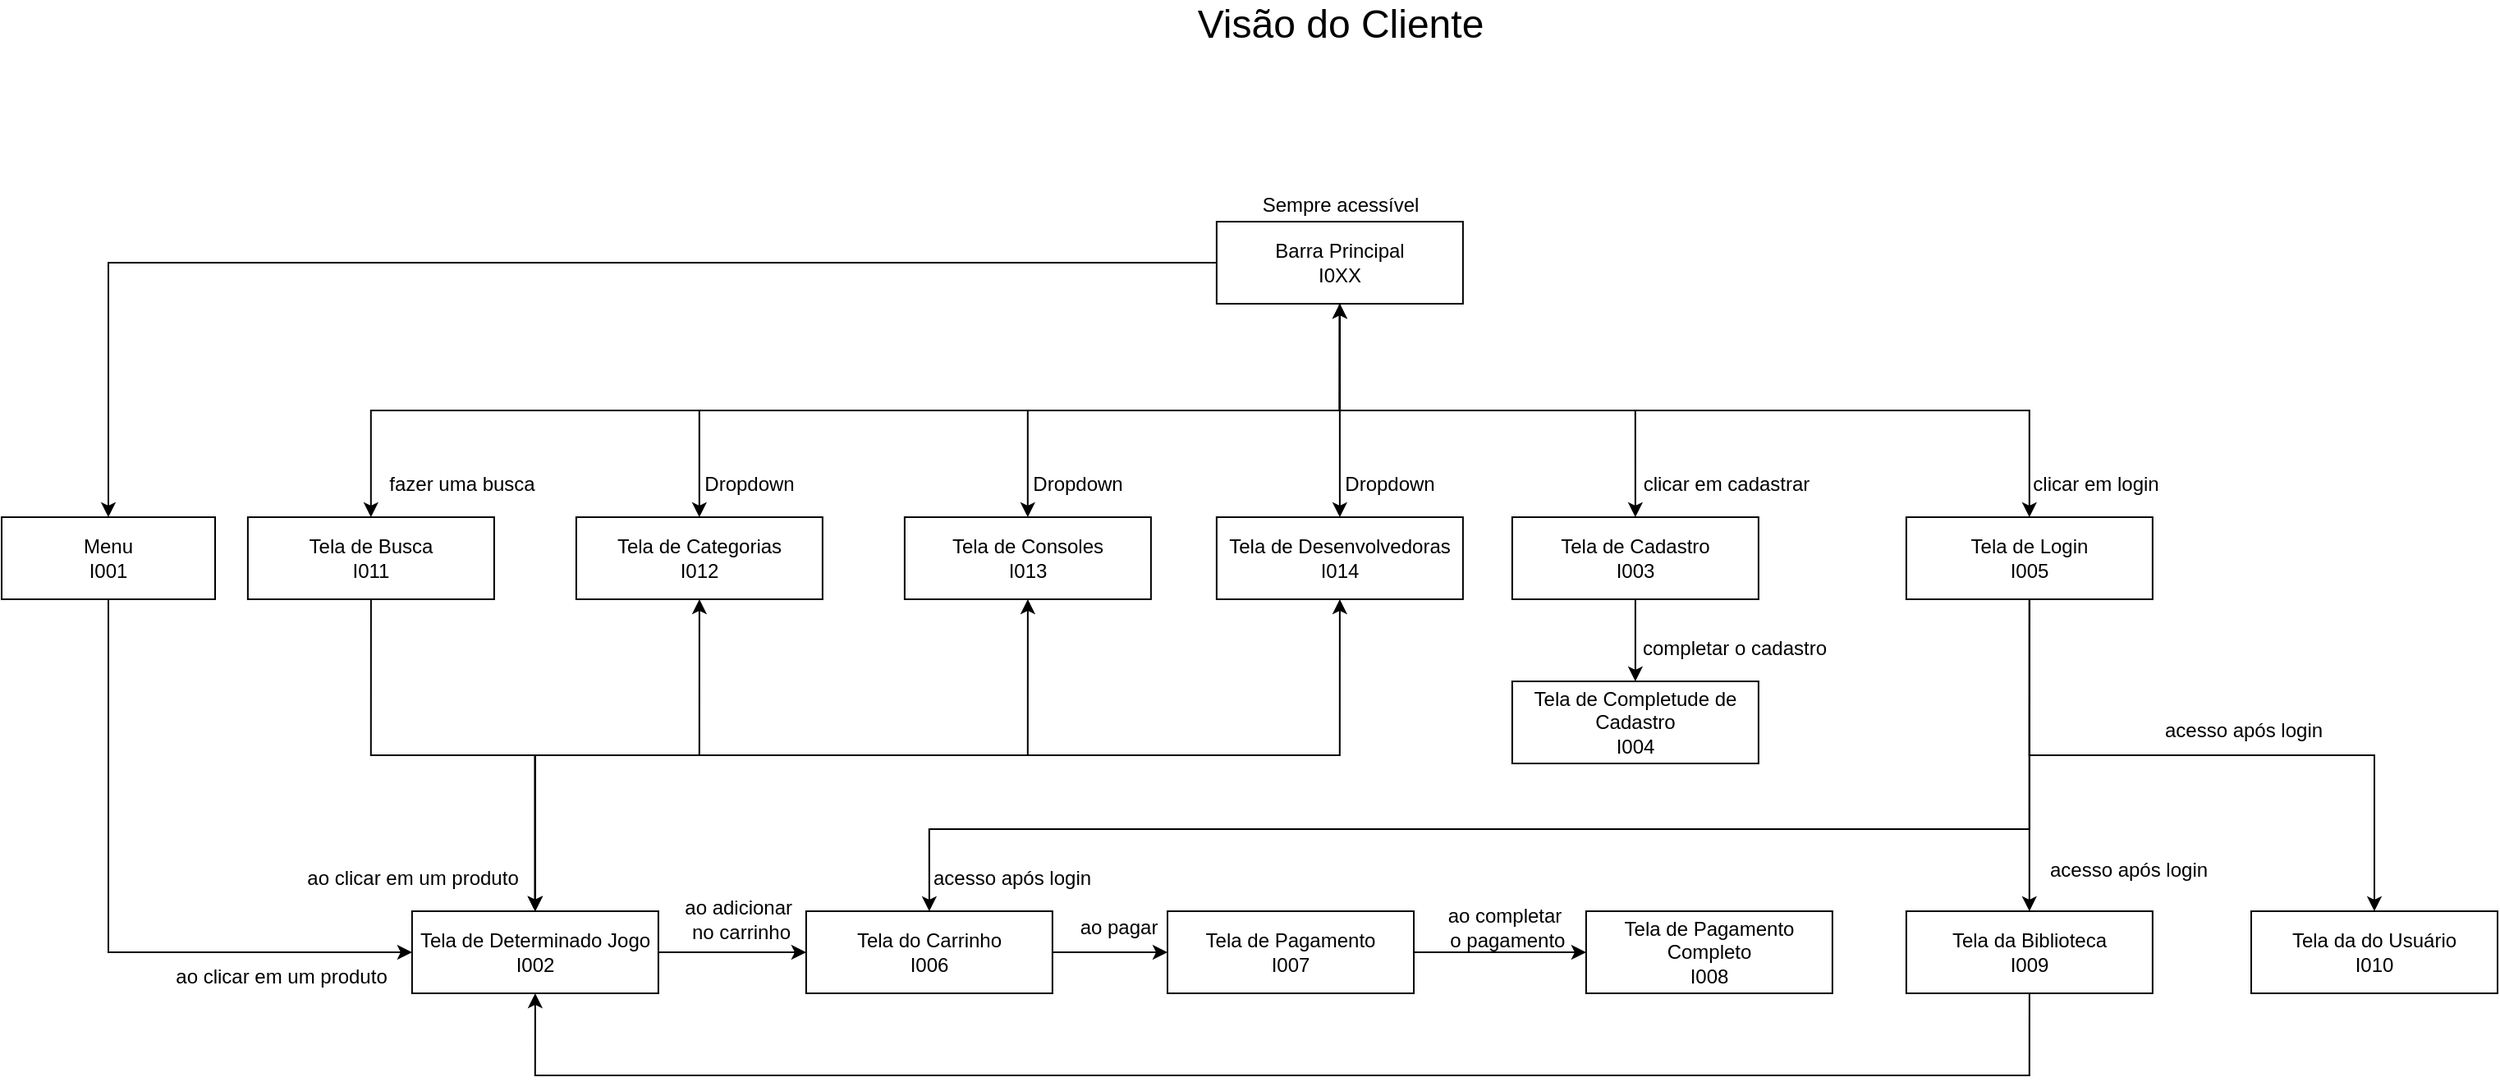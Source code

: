 <mxfile version="15.7.3" type="device" pages="2"><diagram id="BTmnzsj3pXAh0NLV_soh" name="Visão-Usuário"><mxGraphModel dx="2297" dy="943" grid="1" gridSize="10" guides="1" tooltips="1" connect="1" arrows="1" fold="1" page="1" pageScale="1" pageWidth="850" pageHeight="1100" math="0" shadow="0"><root><mxCell id="0"/><mxCell id="1" parent="0"/><mxCell id="N48hIM8T3-PlH-BEzDRL-7" style="edgeStyle=orthogonalEdgeStyle;rounded=0;orthogonalLoop=1;jettySize=auto;html=1;exitX=0.5;exitY=1;exitDx=0;exitDy=0;startArrow=classic;startFill=1;" parent="1" source="N48hIM8T3-PlH-BEzDRL-1" target="N48hIM8T3-PlH-BEzDRL-2" edge="1"><mxGeometry relative="1" as="geometry"/></mxCell><mxCell id="N48hIM8T3-PlH-BEzDRL-8" style="edgeStyle=orthogonalEdgeStyle;rounded=0;orthogonalLoop=1;jettySize=auto;html=1;exitX=0.5;exitY=1;exitDx=0;exitDy=0;" parent="1" source="N48hIM8T3-PlH-BEzDRL-1" target="N48hIM8T3-PlH-BEzDRL-3" edge="1"><mxGeometry relative="1" as="geometry"/></mxCell><mxCell id="N48hIM8T3-PlH-BEzDRL-9" style="edgeStyle=orthogonalEdgeStyle;rounded=0;orthogonalLoop=1;jettySize=auto;html=1;exitX=0.5;exitY=1;exitDx=0;exitDy=0;" parent="1" source="N48hIM8T3-PlH-BEzDRL-1" target="N48hIM8T3-PlH-BEzDRL-4" edge="1"><mxGeometry relative="1" as="geometry"/></mxCell><mxCell id="N48hIM8T3-PlH-BEzDRL-10" style="edgeStyle=orthogonalEdgeStyle;rounded=0;orthogonalLoop=1;jettySize=auto;html=1;exitX=0.5;exitY=1;exitDx=0;exitDy=0;entryX=0.5;entryY=0;entryDx=0;entryDy=0;" parent="1" source="N48hIM8T3-PlH-BEzDRL-1" target="N48hIM8T3-PlH-BEzDRL-5" edge="1"><mxGeometry relative="1" as="geometry"/></mxCell><mxCell id="N48hIM8T3-PlH-BEzDRL-11" style="edgeStyle=orthogonalEdgeStyle;rounded=0;orthogonalLoop=1;jettySize=auto;html=1;exitX=0.5;exitY=1;exitDx=0;exitDy=0;" parent="1" source="N48hIM8T3-PlH-BEzDRL-1" target="N48hIM8T3-PlH-BEzDRL-6" edge="1"><mxGeometry relative="1" as="geometry"/></mxCell><mxCell id="N48hIM8T3-PlH-BEzDRL-13" style="edgeStyle=orthogonalEdgeStyle;rounded=0;orthogonalLoop=1;jettySize=auto;html=1;exitX=0.5;exitY=1;exitDx=0;exitDy=0;startArrow=classic;startFill=1;" parent="1" source="N48hIM8T3-PlH-BEzDRL-1" target="N48hIM8T3-PlH-BEzDRL-12" edge="1"><mxGeometry relative="1" as="geometry"/></mxCell><mxCell id="wURuD8q131fVpM-xyFOx-2" style="edgeStyle=orthogonalEdgeStyle;rounded=0;orthogonalLoop=1;jettySize=auto;html=1;exitX=0;exitY=0.5;exitDx=0;exitDy=0;" parent="1" source="N48hIM8T3-PlH-BEzDRL-1" target="wURuD8q131fVpM-xyFOx-1" edge="1"><mxGeometry relative="1" as="geometry"/></mxCell><mxCell id="N48hIM8T3-PlH-BEzDRL-1" value="Barra Principal&lt;br&gt;I0XX" style="rounded=0;whiteSpace=wrap;html=1;" parent="1" vertex="1"><mxGeometry x="9.94" y="190" width="150" height="50" as="geometry"/></mxCell><mxCell id="N48hIM8T3-PlH-BEzDRL-16" style="edgeStyle=orthogonalEdgeStyle;rounded=0;orthogonalLoop=1;jettySize=auto;html=1;exitX=0.5;exitY=1;exitDx=0;exitDy=0;entryX=0.5;entryY=0;entryDx=0;entryDy=0;startArrow=classic;startFill=1;" parent="1" source="N48hIM8T3-PlH-BEzDRL-2" target="N48hIM8T3-PlH-BEzDRL-14" edge="1"><mxGeometry relative="1" as="geometry"/></mxCell><mxCell id="N48hIM8T3-PlH-BEzDRL-2" value="Tela de Categorias&lt;br&gt;I012" style="rounded=0;whiteSpace=wrap;html=1;" parent="1" vertex="1"><mxGeometry x="-380.06" y="370" width="150" height="50" as="geometry"/></mxCell><mxCell id="N48hIM8T3-PlH-BEzDRL-17" style="edgeStyle=orthogonalEdgeStyle;rounded=0;orthogonalLoop=1;jettySize=auto;html=1;exitX=0.5;exitY=1;exitDx=0;exitDy=0;startArrow=classic;startFill=1;" parent="1" source="N48hIM8T3-PlH-BEzDRL-3" target="N48hIM8T3-PlH-BEzDRL-14" edge="1"><mxGeometry relative="1" as="geometry"/></mxCell><mxCell id="N48hIM8T3-PlH-BEzDRL-3" value="Tela de Consoles&lt;br&gt;I013" style="rounded=0;whiteSpace=wrap;html=1;" parent="1" vertex="1"><mxGeometry x="-180.06" y="370" width="150" height="50" as="geometry"/></mxCell><mxCell id="N48hIM8T3-PlH-BEzDRL-18" style="edgeStyle=orthogonalEdgeStyle;rounded=0;orthogonalLoop=1;jettySize=auto;html=1;exitX=0.5;exitY=1;exitDx=0;exitDy=0;startArrow=classic;startFill=1;" parent="1" source="N48hIM8T3-PlH-BEzDRL-4" target="N48hIM8T3-PlH-BEzDRL-14" edge="1"><mxGeometry relative="1" as="geometry"/></mxCell><mxCell id="N48hIM8T3-PlH-BEzDRL-4" value="Tela de Desenvolvedoras&lt;br&gt;I014" style="rounded=0;whiteSpace=wrap;html=1;" parent="1" vertex="1"><mxGeometry x="9.94" y="370" width="150" height="50" as="geometry"/></mxCell><mxCell id="wURuD8q131fVpM-xyFOx-5" style="edgeStyle=orthogonalEdgeStyle;rounded=0;orthogonalLoop=1;jettySize=auto;html=1;exitX=0.5;exitY=1;exitDx=0;exitDy=0;entryX=0.5;entryY=0;entryDx=0;entryDy=0;" parent="1" source="N48hIM8T3-PlH-BEzDRL-5" target="wURuD8q131fVpM-xyFOx-4" edge="1"><mxGeometry relative="1" as="geometry"/></mxCell><mxCell id="N48hIM8T3-PlH-BEzDRL-5" value="Tela de Cadastro&lt;br&gt;I003" style="rounded=0;whiteSpace=wrap;html=1;" parent="1" vertex="1"><mxGeometry x="189.94" y="370" width="150" height="50" as="geometry"/></mxCell><mxCell id="N48hIM8T3-PlH-BEzDRL-30" style="edgeStyle=orthogonalEdgeStyle;rounded=0;orthogonalLoop=1;jettySize=auto;html=1;exitX=0.5;exitY=1;exitDx=0;exitDy=0;entryX=0.5;entryY=0;entryDx=0;entryDy=0;startArrow=none;startFill=0;" parent="1" source="N48hIM8T3-PlH-BEzDRL-6" target="N48hIM8T3-PlH-BEzDRL-20" edge="1"><mxGeometry relative="1" as="geometry"><Array as="points"><mxPoint x="504.94" y="560"/><mxPoint x="-165.06" y="560"/></Array></mxGeometry></mxCell><mxCell id="N48hIM8T3-PlH-BEzDRL-31" style="edgeStyle=orthogonalEdgeStyle;rounded=0;orthogonalLoop=1;jettySize=auto;html=1;exitX=0.5;exitY=1;exitDx=0;exitDy=0;entryX=0.5;entryY=0;entryDx=0;entryDy=0;startArrow=none;startFill=0;" parent="1" source="N48hIM8T3-PlH-BEzDRL-6" target="N48hIM8T3-PlH-BEzDRL-24" edge="1"><mxGeometry relative="1" as="geometry"><Array as="points"><mxPoint x="505" y="605"/></Array></mxGeometry></mxCell><mxCell id="N48hIM8T3-PlH-BEzDRL-49" style="edgeStyle=orthogonalEdgeStyle;rounded=0;orthogonalLoop=1;jettySize=auto;html=1;exitX=0.5;exitY=1;exitDx=0;exitDy=0;entryX=0.5;entryY=0;entryDx=0;entryDy=0;startArrow=none;startFill=0;" parent="1" source="N48hIM8T3-PlH-BEzDRL-6" target="N48hIM8T3-PlH-BEzDRL-48" edge="1"><mxGeometry relative="1" as="geometry"/></mxCell><mxCell id="N48hIM8T3-PlH-BEzDRL-6" value="Tela de Login&lt;br&gt;I005" style="rounded=0;whiteSpace=wrap;html=1;" parent="1" vertex="1"><mxGeometry x="429.94" y="370" width="150" height="50" as="geometry"/></mxCell><mxCell id="N48hIM8T3-PlH-BEzDRL-15" style="edgeStyle=orthogonalEdgeStyle;rounded=0;orthogonalLoop=1;jettySize=auto;html=1;exitX=0.5;exitY=1;exitDx=0;exitDy=0;startArrow=none;startFill=0;" parent="1" source="N48hIM8T3-PlH-BEzDRL-12" target="N48hIM8T3-PlH-BEzDRL-14" edge="1"><mxGeometry relative="1" as="geometry"/></mxCell><mxCell id="N48hIM8T3-PlH-BEzDRL-12" value="Tela de Busca&lt;br&gt;I011" style="rounded=0;whiteSpace=wrap;html=1;" parent="1" vertex="1"><mxGeometry x="-580.06" y="370" width="150" height="50" as="geometry"/></mxCell><mxCell id="N48hIM8T3-PlH-BEzDRL-21" style="edgeStyle=orthogonalEdgeStyle;rounded=0;orthogonalLoop=1;jettySize=auto;html=1;exitX=1;exitY=0.5;exitDx=0;exitDy=0;entryX=0;entryY=0.5;entryDx=0;entryDy=0;startArrow=none;startFill=0;" parent="1" source="N48hIM8T3-PlH-BEzDRL-14" target="N48hIM8T3-PlH-BEzDRL-20" edge="1"><mxGeometry relative="1" as="geometry"/></mxCell><mxCell id="N48hIM8T3-PlH-BEzDRL-14" value="Tela de Determinado Jogo&lt;br&gt;I002" style="rounded=0;whiteSpace=wrap;html=1;" parent="1" vertex="1"><mxGeometry x="-480.06" y="610" width="150" height="50" as="geometry"/></mxCell><mxCell id="N48hIM8T3-PlH-BEzDRL-23" style="edgeStyle=orthogonalEdgeStyle;rounded=0;orthogonalLoop=1;jettySize=auto;html=1;exitX=1;exitY=0.5;exitDx=0;exitDy=0;entryX=0;entryY=0.5;entryDx=0;entryDy=0;startArrow=none;startFill=0;" parent="1" source="N48hIM8T3-PlH-BEzDRL-20" target="N48hIM8T3-PlH-BEzDRL-22" edge="1"><mxGeometry relative="1" as="geometry"/></mxCell><mxCell id="N48hIM8T3-PlH-BEzDRL-20" value="Tela do Carrinho&lt;br&gt;I006" style="rounded=0;whiteSpace=wrap;html=1;" parent="1" vertex="1"><mxGeometry x="-240.06" y="610" width="150" height="50" as="geometry"/></mxCell><mxCell id="wURuD8q131fVpM-xyFOx-9" style="edgeStyle=orthogonalEdgeStyle;rounded=0;orthogonalLoop=1;jettySize=auto;html=1;exitX=1;exitY=0.5;exitDx=0;exitDy=0;entryX=0;entryY=0.5;entryDx=0;entryDy=0;" parent="1" source="N48hIM8T3-PlH-BEzDRL-22" target="wURuD8q131fVpM-xyFOx-7" edge="1"><mxGeometry relative="1" as="geometry"/></mxCell><mxCell id="N48hIM8T3-PlH-BEzDRL-22" value="Tela de Pagamento&lt;br&gt;I007" style="rounded=0;whiteSpace=wrap;html=1;" parent="1" vertex="1"><mxGeometry x="-20" y="610" width="150" height="50" as="geometry"/></mxCell><mxCell id="wURuD8q131fVpM-xyFOx-10" style="edgeStyle=orthogonalEdgeStyle;rounded=0;orthogonalLoop=1;jettySize=auto;html=1;exitX=0.5;exitY=1;exitDx=0;exitDy=0;entryX=0.5;entryY=1;entryDx=0;entryDy=0;" parent="1" source="N48hIM8T3-PlH-BEzDRL-24" target="N48hIM8T3-PlH-BEzDRL-14" edge="1"><mxGeometry relative="1" as="geometry"><Array as="points"><mxPoint x="505" y="710"/><mxPoint x="-405" y="710"/></Array></mxGeometry></mxCell><mxCell id="N48hIM8T3-PlH-BEzDRL-24" value="Tela da Biblioteca&lt;br&gt;I009" style="rounded=0;whiteSpace=wrap;html=1;" parent="1" vertex="1"><mxGeometry x="429.94" y="610" width="150" height="50" as="geometry"/></mxCell><mxCell id="N48hIM8T3-PlH-BEzDRL-32" value="Dropdown" style="text;html=1;align=center;verticalAlign=middle;resizable=0;points=[];autosize=1;strokeColor=none;fillColor=none;" parent="1" vertex="1"><mxGeometry x="79.94" y="340" width="70" height="20" as="geometry"/></mxCell><mxCell id="N48hIM8T3-PlH-BEzDRL-33" value="Dropdown" style="text;html=1;align=center;verticalAlign=middle;resizable=0;points=[];autosize=1;strokeColor=none;fillColor=none;" parent="1" vertex="1"><mxGeometry x="-110.06" y="340" width="70" height="20" as="geometry"/></mxCell><mxCell id="N48hIM8T3-PlH-BEzDRL-34" value="Dropdown" style="text;html=1;align=center;verticalAlign=middle;resizable=0;points=[];autosize=1;strokeColor=none;fillColor=none;" parent="1" vertex="1"><mxGeometry x="-310.06" y="340" width="70" height="20" as="geometry"/></mxCell><mxCell id="N48hIM8T3-PlH-BEzDRL-35" value="fazer uma busca" style="text;html=1;align=center;verticalAlign=middle;resizable=0;points=[];autosize=1;strokeColor=none;fillColor=none;" parent="1" vertex="1"><mxGeometry x="-500" y="340" width="100" height="20" as="geometry"/></mxCell><mxCell id="N48hIM8T3-PlH-BEzDRL-36" value="clicar em cadastrar" style="text;html=1;align=center;verticalAlign=middle;resizable=0;points=[];autosize=1;strokeColor=none;fillColor=none;" parent="1" vertex="1"><mxGeometry x="259.94" y="340" width="120" height="20" as="geometry"/></mxCell><mxCell id="N48hIM8T3-PlH-BEzDRL-37" value="clicar em login" style="text;html=1;align=center;verticalAlign=middle;resizable=0;points=[];autosize=1;strokeColor=none;fillColor=none;" parent="1" vertex="1"><mxGeometry x="499.94" y="340" width="90" height="20" as="geometry"/></mxCell><mxCell id="N48hIM8T3-PlH-BEzDRL-38" value="acesso após login" style="text;html=1;align=center;verticalAlign=middle;resizable=0;points=[];autosize=1;strokeColor=none;fillColor=none;" parent="1" vertex="1"><mxGeometry x="510" y="575" width="110" height="20" as="geometry"/></mxCell><mxCell id="N48hIM8T3-PlH-BEzDRL-39" value="acesso após login" style="text;html=1;align=center;verticalAlign=middle;resizable=0;points=[];autosize=1;strokeColor=none;fillColor=none;" parent="1" vertex="1"><mxGeometry x="-170.06" y="580" width="110" height="20" as="geometry"/></mxCell><mxCell id="N48hIM8T3-PlH-BEzDRL-40" value="ao clicar em um produto" style="text;html=1;align=center;verticalAlign=middle;resizable=0;points=[];autosize=1;strokeColor=none;fillColor=none;" parent="1" vertex="1"><mxGeometry x="-630.06" y="640" width="140" height="20" as="geometry"/></mxCell><mxCell id="N48hIM8T3-PlH-BEzDRL-41" value="ao clicar em um produto" style="text;html=1;align=center;verticalAlign=middle;resizable=0;points=[];autosize=1;strokeColor=none;fillColor=none;" parent="1" vertex="1"><mxGeometry x="-550.06" y="580" width="140" height="20" as="geometry"/></mxCell><mxCell id="N48hIM8T3-PlH-BEzDRL-42" value="ao adicionar&amp;nbsp;&lt;br&gt;no carrinho" style="text;html=1;align=center;verticalAlign=middle;resizable=0;points=[];autosize=1;strokeColor=none;fillColor=none;" parent="1" vertex="1"><mxGeometry x="-320.06" y="600" width="80" height="30" as="geometry"/></mxCell><mxCell id="N48hIM8T3-PlH-BEzDRL-43" value="ao pagar" style="text;html=1;align=center;verticalAlign=middle;resizable=0;points=[];autosize=1;strokeColor=none;fillColor=none;" parent="1" vertex="1"><mxGeometry x="-80" y="610" width="60" height="20" as="geometry"/></mxCell><mxCell id="N48hIM8T3-PlH-BEzDRL-44" value="ao completar&lt;br&gt;&amp;nbsp;o pagamento" style="text;html=1;align=center;verticalAlign=middle;resizable=0;points=[];autosize=1;strokeColor=none;fillColor=none;" parent="1" vertex="1"><mxGeometry x="139.94" y="605" width="90" height="30" as="geometry"/></mxCell><mxCell id="N48hIM8T3-PlH-BEzDRL-45" value="Sempre acessível" style="text;html=1;align=center;verticalAlign=middle;resizable=0;points=[];autosize=1;strokeColor=none;fillColor=none;" parent="1" vertex="1"><mxGeometry x="29.94" y="170" width="110" height="20" as="geometry"/></mxCell><mxCell id="N48hIM8T3-PlH-BEzDRL-47" value="&lt;font style=&quot;font-size: 24px&quot;&gt;Visão do Cliente&lt;/font&gt;" style="text;html=1;align=center;verticalAlign=middle;resizable=0;points=[];autosize=1;strokeColor=none;fillColor=none;" parent="1" vertex="1"><mxGeometry x="-10.06" y="60" width="190" height="20" as="geometry"/></mxCell><mxCell id="N48hIM8T3-PlH-BEzDRL-48" value="Tela da do Usuário&lt;br&gt;I010" style="rounded=0;whiteSpace=wrap;html=1;" parent="1" vertex="1"><mxGeometry x="640" y="610" width="150" height="50" as="geometry"/></mxCell><mxCell id="N48hIM8T3-PlH-BEzDRL-50" value="acesso após login" style="text;html=1;align=center;verticalAlign=middle;resizable=0;points=[];autosize=1;strokeColor=none;fillColor=none;" parent="1" vertex="1"><mxGeometry x="579.94" y="490" width="110" height="20" as="geometry"/></mxCell><mxCell id="wURuD8q131fVpM-xyFOx-3" style="edgeStyle=orthogonalEdgeStyle;rounded=0;orthogonalLoop=1;jettySize=auto;html=1;exitX=0.5;exitY=1;exitDx=0;exitDy=0;entryX=0;entryY=0.5;entryDx=0;entryDy=0;" parent="1" source="wURuD8q131fVpM-xyFOx-1" target="N48hIM8T3-PlH-BEzDRL-14" edge="1"><mxGeometry relative="1" as="geometry"/></mxCell><mxCell id="wURuD8q131fVpM-xyFOx-1" value="Menu&lt;br&gt;I001" style="rounded=0;whiteSpace=wrap;html=1;" parent="1" vertex="1"><mxGeometry x="-730" y="370" width="130" height="50" as="geometry"/></mxCell><mxCell id="wURuD8q131fVpM-xyFOx-4" value="Tela de Completude de Cadastro&lt;br&gt;I004" style="rounded=0;whiteSpace=wrap;html=1;" parent="1" vertex="1"><mxGeometry x="189.94" y="470" width="150" height="50" as="geometry"/></mxCell><mxCell id="wURuD8q131fVpM-xyFOx-6" value="completar o cadastro" style="text;html=1;align=center;verticalAlign=middle;resizable=0;points=[];autosize=1;strokeColor=none;fillColor=none;" parent="1" vertex="1"><mxGeometry x="259.94" y="440" width="130" height="20" as="geometry"/></mxCell><mxCell id="wURuD8q131fVpM-xyFOx-7" value="Tela de Pagamento Completo&lt;br&gt;I008" style="rounded=0;whiteSpace=wrap;html=1;" parent="1" vertex="1"><mxGeometry x="234.94" y="610" width="150" height="50" as="geometry"/></mxCell></root></mxGraphModel></diagram><diagram id="8RWy6K4IklK9jyX7sazo" name="Visão-Asministrador"><mxGraphModel dx="1871" dy="666" grid="1" gridSize="10" guides="1" tooltips="1" connect="1" arrows="1" fold="1" page="1" pageScale="1" pageWidth="850" pageHeight="1100" math="0" shadow="0"><root><mxCell id="Pd3O0j-l2eaWgjc0BIQv-0"/><mxCell id="Pd3O0j-l2eaWgjc0BIQv-1" parent="Pd3O0j-l2eaWgjc0BIQv-0"/><mxCell id="RK63EnkuHtZHoF0n2eTE-0" style="edgeStyle=orthogonalEdgeStyle;rounded=0;orthogonalLoop=1;jettySize=auto;html=1;exitX=0.5;exitY=1;exitDx=0;exitDy=0;startArrow=classic;startFill=1;" parent="Pd3O0j-l2eaWgjc0BIQv-1" source="RK63EnkuHtZHoF0n2eTE-6" target="RK63EnkuHtZHoF0n2eTE-8" edge="1"><mxGeometry relative="1" as="geometry"/></mxCell><mxCell id="RK63EnkuHtZHoF0n2eTE-1" style="edgeStyle=orthogonalEdgeStyle;rounded=0;orthogonalLoop=1;jettySize=auto;html=1;exitX=0.5;exitY=1;exitDx=0;exitDy=0;" parent="Pd3O0j-l2eaWgjc0BIQv-1" source="RK63EnkuHtZHoF0n2eTE-6" target="RK63EnkuHtZHoF0n2eTE-10" edge="1"><mxGeometry relative="1" as="geometry"/></mxCell><mxCell id="RK63EnkuHtZHoF0n2eTE-2" style="edgeStyle=orthogonalEdgeStyle;rounded=0;orthogonalLoop=1;jettySize=auto;html=1;exitX=0.5;exitY=1;exitDx=0;exitDy=0;" parent="Pd3O0j-l2eaWgjc0BIQv-1" source="RK63EnkuHtZHoF0n2eTE-6" target="RK63EnkuHtZHoF0n2eTE-12" edge="1"><mxGeometry relative="1" as="geometry"/></mxCell><mxCell id="RK63EnkuHtZHoF0n2eTE-3" style="edgeStyle=orthogonalEdgeStyle;rounded=0;orthogonalLoop=1;jettySize=auto;html=1;exitX=0.5;exitY=1;exitDx=0;exitDy=0;entryX=0.5;entryY=0;entryDx=0;entryDy=0;" parent="Pd3O0j-l2eaWgjc0BIQv-1" source="RK63EnkuHtZHoF0n2eTE-6" target="RK63EnkuHtZHoF0n2eTE-13" edge="1"><mxGeometry relative="1" as="geometry"/></mxCell><mxCell id="RK63EnkuHtZHoF0n2eTE-54" style="edgeStyle=orthogonalEdgeStyle;rounded=0;orthogonalLoop=1;jettySize=auto;html=1;exitX=0.5;exitY=1;exitDx=0;exitDy=0;startArrow=none;startFill=0;" parent="Pd3O0j-l2eaWgjc0BIQv-1" source="RK63EnkuHtZHoF0n2eTE-6" target="RK63EnkuHtZHoF0n2eTE-52" edge="1"><mxGeometry relative="1" as="geometry"><Array as="points"><mxPoint x="370" y="294"/><mxPoint x="575" y="294"/></Array></mxGeometry></mxCell><mxCell id="RK63EnkuHtZHoF0n2eTE-56" style="edgeStyle=orthogonalEdgeStyle;rounded=0;orthogonalLoop=1;jettySize=auto;html=1;exitX=0.5;exitY=1;exitDx=0;exitDy=0;entryX=0.5;entryY=0;entryDx=0;entryDy=0;startArrow=none;startFill=0;" parent="Pd3O0j-l2eaWgjc0BIQv-1" source="RK63EnkuHtZHoF0n2eTE-6" target="RK63EnkuHtZHoF0n2eTE-53" edge="1"><mxGeometry relative="1" as="geometry"/></mxCell><mxCell id="9BJ216685tNWPUmumViM-1" style="edgeStyle=orthogonalEdgeStyle;rounded=0;orthogonalLoop=1;jettySize=auto;html=1;exitX=0.5;exitY=1;exitDx=0;exitDy=0;entryX=0.5;entryY=0;entryDx=0;entryDy=0;" parent="Pd3O0j-l2eaWgjc0BIQv-1" source="RK63EnkuHtZHoF0n2eTE-6" target="9BJ216685tNWPUmumViM-0" edge="1"><mxGeometry relative="1" as="geometry"/></mxCell><mxCell id="RK63EnkuHtZHoF0n2eTE-6" value="Barra principal&lt;br&gt;I701" style="rounded=0;whiteSpace=wrap;html=1;" parent="Pd3O0j-l2eaWgjc0BIQv-1" vertex="1"><mxGeometry x="295" y="170" width="150" height="50" as="geometry"/></mxCell><mxCell id="RK63EnkuHtZHoF0n2eTE-60" style="edgeStyle=orthogonalEdgeStyle;rounded=0;orthogonalLoop=1;jettySize=auto;html=1;exitX=0.5;exitY=1;exitDx=0;exitDy=0;startArrow=none;startFill=0;" parent="Pd3O0j-l2eaWgjc0BIQv-1" source="RK63EnkuHtZHoF0n2eTE-8" target="RK63EnkuHtZHoF0n2eTE-57" edge="1"><mxGeometry relative="1" as="geometry"/></mxCell><mxCell id="RK63EnkuHtZHoF0n2eTE-61" style="edgeStyle=orthogonalEdgeStyle;rounded=0;orthogonalLoop=1;jettySize=auto;html=1;exitX=0.5;exitY=1;exitDx=0;exitDy=0;startArrow=none;startFill=0;" parent="Pd3O0j-l2eaWgjc0BIQv-1" source="RK63EnkuHtZHoF0n2eTE-8" target="RK63EnkuHtZHoF0n2eTE-58" edge="1"><mxGeometry relative="1" as="geometry"/></mxCell><mxCell id="TzfjshplwCRH8wU3QHWW-1" style="edgeStyle=orthogonalEdgeStyle;rounded=0;orthogonalLoop=1;jettySize=auto;html=1;exitX=0.5;exitY=1;exitDx=0;exitDy=0;" edge="1" parent="Pd3O0j-l2eaWgjc0BIQv-1" source="RK63EnkuHtZHoF0n2eTE-8" target="TzfjshplwCRH8wU3QHWW-0"><mxGeometry relative="1" as="geometry"/></mxCell><mxCell id="RK63EnkuHtZHoF0n2eTE-8" value="Lista de Categorias&lt;br&gt;I702" style="rounded=0;whiteSpace=wrap;html=1;" parent="Pd3O0j-l2eaWgjc0BIQv-1" vertex="1"><mxGeometry x="-640" y="370" width="150" height="50" as="geometry"/></mxCell><mxCell id="RK63EnkuHtZHoF0n2eTE-64" style="edgeStyle=orthogonalEdgeStyle;rounded=0;orthogonalLoop=1;jettySize=auto;html=1;exitX=0.5;exitY=1;exitDx=0;exitDy=0;startArrow=none;startFill=0;" parent="Pd3O0j-l2eaWgjc0BIQv-1" source="RK63EnkuHtZHoF0n2eTE-10" target="RK63EnkuHtZHoF0n2eTE-62" edge="1"><mxGeometry relative="1" as="geometry"/></mxCell><mxCell id="RK63EnkuHtZHoF0n2eTE-65" style="edgeStyle=orthogonalEdgeStyle;rounded=0;orthogonalLoop=1;jettySize=auto;html=1;exitX=0.5;exitY=1;exitDx=0;exitDy=0;entryX=0.5;entryY=0;entryDx=0;entryDy=0;startArrow=none;startFill=0;" parent="Pd3O0j-l2eaWgjc0BIQv-1" source="RK63EnkuHtZHoF0n2eTE-10" target="RK63EnkuHtZHoF0n2eTE-63" edge="1"><mxGeometry relative="1" as="geometry"/></mxCell><mxCell id="TzfjshplwCRH8wU3QHWW-3" style="edgeStyle=orthogonalEdgeStyle;rounded=0;orthogonalLoop=1;jettySize=auto;html=1;exitX=0.5;exitY=1;exitDx=0;exitDy=0;entryX=0.5;entryY=0;entryDx=0;entryDy=0;" edge="1" parent="Pd3O0j-l2eaWgjc0BIQv-1" source="RK63EnkuHtZHoF0n2eTE-10" target="TzfjshplwCRH8wU3QHWW-2"><mxGeometry relative="1" as="geometry"><Array as="points"><mxPoint x="-165" y="482"/><mxPoint x="15" y="482"/></Array></mxGeometry></mxCell><mxCell id="RK63EnkuHtZHoF0n2eTE-10" value="Lista de Consoles&lt;br&gt;I705" style="rounded=0;whiteSpace=wrap;html=1;" parent="Pd3O0j-l2eaWgjc0BIQv-1" vertex="1"><mxGeometry x="-240" y="370" width="150" height="50" as="geometry"/></mxCell><mxCell id="RK63EnkuHtZHoF0n2eTE-68" style="edgeStyle=orthogonalEdgeStyle;rounded=0;orthogonalLoop=1;jettySize=auto;html=1;exitX=0.5;exitY=1;exitDx=0;exitDy=0;entryX=0.5;entryY=0;entryDx=0;entryDy=0;startArrow=none;startFill=0;" parent="Pd3O0j-l2eaWgjc0BIQv-1" source="RK63EnkuHtZHoF0n2eTE-12" target="RK63EnkuHtZHoF0n2eTE-66" edge="1"><mxGeometry relative="1" as="geometry"><Array as="points"><mxPoint x="95" y="660"/><mxPoint x="-165" y="660"/></Array></mxGeometry></mxCell><mxCell id="RK63EnkuHtZHoF0n2eTE-69" style="edgeStyle=orthogonalEdgeStyle;rounded=0;orthogonalLoop=1;jettySize=auto;html=1;exitX=0.5;exitY=1;exitDx=0;exitDy=0;startArrow=none;startFill=0;" parent="Pd3O0j-l2eaWgjc0BIQv-1" source="RK63EnkuHtZHoF0n2eTE-12" target="RK63EnkuHtZHoF0n2eTE-67" edge="1"><mxGeometry relative="1" as="geometry"><Array as="points"><mxPoint x="95" y="660"/><mxPoint x="8" y="660"/></Array></mxGeometry></mxCell><mxCell id="TzfjshplwCRH8wU3QHWW-5" style="edgeStyle=orthogonalEdgeStyle;rounded=0;orthogonalLoop=1;jettySize=auto;html=1;exitX=0.5;exitY=1;exitDx=0;exitDy=0;" edge="1" parent="Pd3O0j-l2eaWgjc0BIQv-1" source="RK63EnkuHtZHoF0n2eTE-12" target="TzfjshplwCRH8wU3QHWW-4"><mxGeometry relative="1" as="geometry"><Array as="points"><mxPoint x="95" y="660"/><mxPoint x="183" y="660"/></Array></mxGeometry></mxCell><mxCell id="RK63EnkuHtZHoF0n2eTE-12" value="Lista de Desenvolvedoras&lt;br&gt;I708" style="rounded=0;whiteSpace=wrap;html=1;" parent="Pd3O0j-l2eaWgjc0BIQv-1" vertex="1"><mxGeometry x="20" y="370" width="150" height="50" as="geometry"/></mxCell><mxCell id="RK63EnkuHtZHoF0n2eTE-72" style="edgeStyle=orthogonalEdgeStyle;rounded=0;orthogonalLoop=1;jettySize=auto;html=1;exitX=0.5;exitY=1;exitDx=0;exitDy=0;startArrow=none;startFill=0;" parent="Pd3O0j-l2eaWgjc0BIQv-1" source="RK63EnkuHtZHoF0n2eTE-13" target="RK63EnkuHtZHoF0n2eTE-70" edge="1"><mxGeometry relative="1" as="geometry"><Array as="points"><mxPoint x="295" y="520"/><mxPoint x="195" y="520"/></Array></mxGeometry></mxCell><mxCell id="RK63EnkuHtZHoF0n2eTE-73" style="edgeStyle=orthogonalEdgeStyle;rounded=0;orthogonalLoop=1;jettySize=auto;html=1;exitX=0.5;exitY=1;exitDx=0;exitDy=0;startArrow=none;startFill=0;" parent="Pd3O0j-l2eaWgjc0BIQv-1" source="RK63EnkuHtZHoF0n2eTE-13" target="RK63EnkuHtZHoF0n2eTE-71" edge="1"><mxGeometry relative="1" as="geometry"><Array as="points"><mxPoint x="295" y="520"/><mxPoint x="370" y="520"/></Array></mxGeometry></mxCell><mxCell id="TzfjshplwCRH8wU3QHWW-11" style="edgeStyle=orthogonalEdgeStyle;rounded=0;orthogonalLoop=1;jettySize=auto;html=1;exitX=0.5;exitY=1;exitDx=0;exitDy=0;entryX=0.5;entryY=0;entryDx=0;entryDy=0;" edge="1" parent="Pd3O0j-l2eaWgjc0BIQv-1" source="RK63EnkuHtZHoF0n2eTE-13" target="TzfjshplwCRH8wU3QHWW-10"><mxGeometry relative="1" as="geometry"><Array as="points"><mxPoint x="295" y="520"/><mxPoint x="535" y="520"/></Array></mxGeometry></mxCell><mxCell id="RK63EnkuHtZHoF0n2eTE-13" value="Lista de jogos&lt;br&gt;I711" style="rounded=0;whiteSpace=wrap;html=1;" parent="Pd3O0j-l2eaWgjc0BIQv-1" vertex="1"><mxGeometry x="220" y="370" width="150" height="50" as="geometry"/></mxCell><mxCell id="RK63EnkuHtZHoF0n2eTE-44" value="Sempre acessível" style="text;html=1;align=center;verticalAlign=middle;resizable=0;points=[];autosize=1;strokeColor=none;fillColor=none;" parent="Pd3O0j-l2eaWgjc0BIQv-1" vertex="1"><mxGeometry x="315" y="150" width="110" height="20" as="geometry"/></mxCell><mxCell id="RK63EnkuHtZHoF0n2eTE-45" value="&lt;font style=&quot;font-size: 24px&quot;&gt;Visão do Administrador&lt;/font&gt;" style="text;html=1;align=center;verticalAlign=middle;resizable=0;points=[];autosize=1;strokeColor=none;fillColor=none;" parent="Pd3O0j-l2eaWgjc0BIQv-1" vertex="1"><mxGeometry x="240" y="60" width="260" height="20" as="geometry"/></mxCell><mxCell id="RK63EnkuHtZHoF0n2eTE-51" value="botão do menu" style="text;html=1;align=center;verticalAlign=middle;resizable=0;points=[];autosize=1;strokeColor=none;fillColor=none;" parent="Pd3O0j-l2eaWgjc0BIQv-1" vertex="1"><mxGeometry x="-570" y="340" width="100" height="20" as="geometry"/></mxCell><mxCell id="RK63EnkuHtZHoF0n2eTE-78" style="edgeStyle=orthogonalEdgeStyle;rounded=0;orthogonalLoop=1;jettySize=auto;html=1;exitX=0.5;exitY=1;exitDx=0;exitDy=0;startArrow=none;startFill=0;" parent="Pd3O0j-l2eaWgjc0BIQv-1" source="RK63EnkuHtZHoF0n2eTE-52" target="RK63EnkuHtZHoF0n2eTE-76" edge="1"><mxGeometry relative="1" as="geometry"/></mxCell><mxCell id="RK63EnkuHtZHoF0n2eTE-52" value="Lista de Usuários&lt;br&gt;I714" style="rounded=0;whiteSpace=wrap;html=1;" parent="Pd3O0j-l2eaWgjc0BIQv-1" vertex="1"><mxGeometry x="500" y="340" width="150" height="50" as="geometry"/></mxCell><mxCell id="RK63EnkuHtZHoF0n2eTE-81" style="edgeStyle=orthogonalEdgeStyle;rounded=0;orthogonalLoop=1;jettySize=auto;html=1;exitX=0.5;exitY=1;exitDx=0;exitDy=0;startArrow=none;startFill=0;" parent="Pd3O0j-l2eaWgjc0BIQv-1" source="RK63EnkuHtZHoF0n2eTE-53" target="RK63EnkuHtZHoF0n2eTE-79" edge="1"><mxGeometry relative="1" as="geometry"/></mxCell><mxCell id="RK63EnkuHtZHoF0n2eTE-82" style="edgeStyle=orthogonalEdgeStyle;rounded=0;orthogonalLoop=1;jettySize=auto;html=1;exitX=0.5;exitY=1;exitDx=0;exitDy=0;startArrow=none;startFill=0;" parent="Pd3O0j-l2eaWgjc0BIQv-1" source="RK63EnkuHtZHoF0n2eTE-53" target="RK63EnkuHtZHoF0n2eTE-80" edge="1"><mxGeometry relative="1" as="geometry"/></mxCell><mxCell id="RK63EnkuHtZHoF0n2eTE-53" value="Lista de Administradores&lt;br&gt;I716" style="rounded=0;whiteSpace=wrap;html=1;" parent="Pd3O0j-l2eaWgjc0BIQv-1" vertex="1"><mxGeometry x="770" y="370" width="150" height="50" as="geometry"/></mxCell><mxCell id="RK63EnkuHtZHoF0n2eTE-57" value="Criar Categoria&lt;br&gt;I703" style="rounded=0;whiteSpace=wrap;html=1;" parent="Pd3O0j-l2eaWgjc0BIQv-1" vertex="1"><mxGeometry x="-820" y="640" width="150" height="50" as="geometry"/></mxCell><mxCell id="RK63EnkuHtZHoF0n2eTE-58" value="Alterar Categoria&lt;br&gt;I704" style="rounded=0;whiteSpace=wrap;html=1;" parent="Pd3O0j-l2eaWgjc0BIQv-1" vertex="1"><mxGeometry x="-640" y="640" width="150" height="50" as="geometry"/></mxCell><mxCell id="RK63EnkuHtZHoF0n2eTE-62" value="Criar&amp;nbsp; Console&lt;br&gt;I706" style="rounded=0;whiteSpace=wrap;html=1;" parent="Pd3O0j-l2eaWgjc0BIQv-1" vertex="1"><mxGeometry x="-380" y="543" width="150" height="50" as="geometry"/></mxCell><mxCell id="RK63EnkuHtZHoF0n2eTE-63" value="Alterar Console&lt;br&gt;I707" style="rounded=0;whiteSpace=wrap;html=1;" parent="Pd3O0j-l2eaWgjc0BIQv-1" vertex="1"><mxGeometry x="-217.5" y="543" width="150" height="50" as="geometry"/></mxCell><mxCell id="RK63EnkuHtZHoF0n2eTE-66" value="Criar Desenvolvedora&lt;br&gt;I709" style="rounded=0;whiteSpace=wrap;html=1;" parent="Pd3O0j-l2eaWgjc0BIQv-1" vertex="1"><mxGeometry x="-240" y="700" width="150" height="50" as="geometry"/></mxCell><mxCell id="RK63EnkuHtZHoF0n2eTE-67" value="Alterar Desenvolvedora&lt;br&gt;I710" style="rounded=0;whiteSpace=wrap;html=1;" parent="Pd3O0j-l2eaWgjc0BIQv-1" vertex="1"><mxGeometry x="-67.5" y="700" width="150" height="50" as="geometry"/></mxCell><mxCell id="RK63EnkuHtZHoF0n2eTE-70" value="Criar Jogo&lt;br&gt;I712" style="rounded=0;whiteSpace=wrap;html=1;" parent="Pd3O0j-l2eaWgjc0BIQv-1" vertex="1"><mxGeometry x="120" y="590" width="150" height="50" as="geometry"/></mxCell><mxCell id="RK63EnkuHtZHoF0n2eTE-71" value="Alterar Jogo&lt;br&gt;I713" style="rounded=0;whiteSpace=wrap;html=1;" parent="Pd3O0j-l2eaWgjc0BIQv-1" vertex="1"><mxGeometry x="295" y="590" width="150" height="50" as="geometry"/></mxCell><mxCell id="RK63EnkuHtZHoF0n2eTE-76" value="Ver Compras&lt;br&gt;I715" style="rounded=0;whiteSpace=wrap;html=1;" parent="Pd3O0j-l2eaWgjc0BIQv-1" vertex="1"><mxGeometry x="500" y="445" width="150" height="50" as="geometry"/></mxCell><mxCell id="RK63EnkuHtZHoF0n2eTE-79" value="Criar Administrador&lt;br&gt;I717" style="rounded=0;whiteSpace=wrap;html=1;" parent="Pd3O0j-l2eaWgjc0BIQv-1" vertex="1"><mxGeometry x="690" y="570" width="150" height="50" as="geometry"/></mxCell><mxCell id="RK63EnkuHtZHoF0n2eTE-80" value="Excluir Conta&lt;br&gt;I718" style="rounded=0;whiteSpace=wrap;html=1;" parent="Pd3O0j-l2eaWgjc0BIQv-1" vertex="1"><mxGeometry x="865" y="570" width="150" height="50" as="geometry"/></mxCell><mxCell id="RK63EnkuHtZHoF0n2eTE-83" value="adicionar&lt;br&gt;novo" style="text;html=1;align=center;verticalAlign=middle;resizable=0;points=[];autosize=1;strokeColor=none;fillColor=none;" parent="Pd3O0j-l2eaWgjc0BIQv-1" vertex="1"><mxGeometry x="197.5" y="550" width="60" height="30" as="geometry"/></mxCell><mxCell id="RK63EnkuHtZHoF0n2eTE-84" value="adicionar&lt;br&gt;novo" style="text;html=1;align=center;verticalAlign=middle;resizable=0;points=[];autosize=1;strokeColor=none;fillColor=none;" parent="Pd3O0j-l2eaWgjc0BIQv-1" vertex="1"><mxGeometry x="770" y="535" width="60" height="30" as="geometry"/></mxCell><mxCell id="RK63EnkuHtZHoF0n2eTE-85" value="adicionar&lt;br&gt;novo" style="text;html=1;align=center;verticalAlign=middle;resizable=0;points=[];autosize=1;strokeColor=none;fillColor=none;" parent="Pd3O0j-l2eaWgjc0BIQv-1" vertex="1"><mxGeometry x="-302.5" y="508" width="60" height="30" as="geometry"/></mxCell><mxCell id="RK63EnkuHtZHoF0n2eTE-86" value="&lt;span style=&quot;color: rgba(0 , 0 , 0 , 0) ; font-family: monospace ; font-size: 0px&quot;&gt;%3CmxGraphModel%3E%3Croot%3E%3CmxCell%20id%3D%220%22%2F%3E%3CmxCell%20id%3D%221%22%20parent%3D%220%22%2F%3E%3CmxCell%20id%3D%222%22%20value%3D%22adicionar%26lt%3Bbr%26gt%3Bnovo%22%20style%3D%22text%3Bhtml%3D1%3Balign%3Dcenter%3BverticalAlign%3Dmiddle%3Bresizable%3D0%3Bpoints%3D%5B%5D%3Bautosize%3D1%3BstrokeColor%3Dnone%3BfillColor%3Dnone%3B%22%20vertex%3D%221%22%20parent%3D%221%22%3E%3CmxGeometry%20x%3D%221010%22%20y%3D%22435%22%20width%3D%2260%22%20height%3D%2230%22%20as%3D%22geometry%22%2F%3E%3C%2FmxCell%3E%3C%2Froot%3E%3C%2FmxGraphModel%3E&lt;/span&gt;" style="text;html=1;align=center;verticalAlign=middle;resizable=0;points=[];autosize=1;strokeColor=none;fillColor=none;" parent="Pd3O0j-l2eaWgjc0BIQv-1" vertex="1"><mxGeometry x="-280" y="780" width="20" height="20" as="geometry"/></mxCell><mxCell id="RK63EnkuHtZHoF0n2eTE-87" value="adicionar&lt;br&gt;nova" style="text;html=1;align=center;verticalAlign=middle;resizable=0;points=[];autosize=1;strokeColor=none;fillColor=none;" parent="Pd3O0j-l2eaWgjc0BIQv-1" vertex="1"><mxGeometry x="-155" y="665" width="60" height="30" as="geometry"/></mxCell><mxCell id="RK63EnkuHtZHoF0n2eTE-88" value="adicionar&lt;br&gt;nova" style="text;html=1;align=center;verticalAlign=middle;resizable=0;points=[];autosize=1;strokeColor=none;fillColor=none;" parent="Pd3O0j-l2eaWgjc0BIQv-1" vertex="1"><mxGeometry x="-740" y="610" width="60" height="30" as="geometry"/></mxCell><mxCell id="RK63EnkuHtZHoF0n2eTE-89" value="alterar" style="text;html=1;align=center;verticalAlign=middle;resizable=0;points=[];autosize=1;strokeColor=none;fillColor=none;" parent="Pd3O0j-l2eaWgjc0BIQv-1" vertex="1"><mxGeometry x="-565" y="615" width="50" height="20" as="geometry"/></mxCell><mxCell id="RK63EnkuHtZHoF0n2eTE-90" value="alterar" style="text;html=1;align=center;verticalAlign=middle;resizable=0;points=[];autosize=1;strokeColor=none;fillColor=none;" parent="Pd3O0j-l2eaWgjc0BIQv-1" vertex="1"><mxGeometry x="-145" y="518" width="50" height="20" as="geometry"/></mxCell><mxCell id="RK63EnkuHtZHoF0n2eTE-91" value="alterar" style="text;html=1;align=center;verticalAlign=middle;resizable=0;points=[];autosize=1;strokeColor=none;fillColor=none;" parent="Pd3O0j-l2eaWgjc0BIQv-1" vertex="1"><mxGeometry x="5" y="670" width="50" height="20" as="geometry"/></mxCell><mxCell id="RK63EnkuHtZHoF0n2eTE-92" value="alterar" style="text;html=1;align=center;verticalAlign=middle;resizable=0;points=[];autosize=1;strokeColor=none;fillColor=none;" parent="Pd3O0j-l2eaWgjc0BIQv-1" vertex="1"><mxGeometry x="370" y="560" width="50" height="20" as="geometry"/></mxCell><mxCell id="RK63EnkuHtZHoF0n2eTE-93" value="Exluir própria" style="text;html=1;align=center;verticalAlign=middle;resizable=0;points=[];autosize=1;strokeColor=none;fillColor=none;" parent="Pd3O0j-l2eaWgjc0BIQv-1" vertex="1"><mxGeometry x="940" y="545" width="90" height="20" as="geometry"/></mxCell><mxCell id="RK63EnkuHtZHoF0n2eTE-95" value="ver compras" style="text;html=1;align=center;verticalAlign=middle;resizable=0;points=[];autosize=1;strokeColor=none;fillColor=none;" parent="Pd3O0j-l2eaWgjc0BIQv-1" vertex="1"><mxGeometry x="580" y="420" width="80" height="20" as="geometry"/></mxCell><mxCell id="9BJ216685tNWPUmumViM-0" value="Alterar Conta&lt;br&gt;I723" style="rounded=0;whiteSpace=wrap;html=1;" parent="Pd3O0j-l2eaWgjc0BIQv-1" vertex="1"><mxGeometry x="1050" y="370" width="150" height="50" as="geometry"/></mxCell><mxCell id="9BJ216685tNWPUmumViM-2" value="botão do menu" style="text;html=1;align=center;verticalAlign=middle;resizable=0;points=[];autosize=1;strokeColor=none;fillColor=none;" parent="Pd3O0j-l2eaWgjc0BIQv-1" vertex="1"><mxGeometry x="-167.5" y="340" width="100" height="20" as="geometry"/></mxCell><mxCell id="9BJ216685tNWPUmumViM-3" value="botão do menu" style="text;html=1;align=center;verticalAlign=middle;resizable=0;points=[];autosize=1;strokeColor=none;fillColor=none;" parent="Pd3O0j-l2eaWgjc0BIQv-1" vertex="1"><mxGeometry x="89.94" y="340" width="100" height="20" as="geometry"/></mxCell><mxCell id="9BJ216685tNWPUmumViM-4" value="botão do menu" style="text;html=1;align=center;verticalAlign=middle;resizable=0;points=[];autosize=1;strokeColor=none;fillColor=none;" parent="Pd3O0j-l2eaWgjc0BIQv-1" vertex="1"><mxGeometry x="840" y="340" width="100" height="20" as="geometry"/></mxCell><mxCell id="9BJ216685tNWPUmumViM-5" value="botão do menu" style="text;html=1;align=center;verticalAlign=middle;resizable=0;points=[];autosize=1;strokeColor=none;fillColor=none;" parent="Pd3O0j-l2eaWgjc0BIQv-1" vertex="1"><mxGeometry x="570" y="310" width="100" height="20" as="geometry"/></mxCell><mxCell id="9BJ216685tNWPUmumViM-6" value="botão do menu" style="text;html=1;align=center;verticalAlign=middle;resizable=0;points=[];autosize=1;strokeColor=none;fillColor=none;" parent="Pd3O0j-l2eaWgjc0BIQv-1" vertex="1"><mxGeometry x="290" y="340" width="100" height="20" as="geometry"/></mxCell><mxCell id="9BJ216685tNWPUmumViM-7" value="botão do menu" style="text;html=1;align=center;verticalAlign=middle;resizable=0;points=[];autosize=1;strokeColor=none;fillColor=none;" parent="Pd3O0j-l2eaWgjc0BIQv-1" vertex="1"><mxGeometry x="1120" y="340" width="100" height="20" as="geometry"/></mxCell><mxCell id="TzfjshplwCRH8wU3QHWW-0" value="Remover Categoria&lt;br&gt;I719" style="rounded=0;whiteSpace=wrap;html=1;" vertex="1" parent="Pd3O0j-l2eaWgjc0BIQv-1"><mxGeometry x="-470" y="640" width="150" height="50" as="geometry"/></mxCell><mxCell id="TzfjshplwCRH8wU3QHWW-2" value="Remover Console&lt;br&gt;I720" style="rounded=0;whiteSpace=wrap;html=1;" vertex="1" parent="Pd3O0j-l2eaWgjc0BIQv-1"><mxGeometry x="-60.06" y="543" width="150" height="50" as="geometry"/></mxCell><mxCell id="TzfjshplwCRH8wU3QHWW-4" value="Alterar Desenvolvedora&lt;br&gt;I721" style="rounded=0;whiteSpace=wrap;html=1;" vertex="1" parent="Pd3O0j-l2eaWgjc0BIQv-1"><mxGeometry x="107.5" y="700" width="150" height="50" as="geometry"/></mxCell><mxCell id="TzfjshplwCRH8wU3QHWW-6" value="remover" style="text;html=1;align=center;verticalAlign=middle;resizable=0;points=[];autosize=1;strokeColor=none;fillColor=none;" vertex="1" parent="Pd3O0j-l2eaWgjc0BIQv-1"><mxGeometry x="-400" y="610" width="60" height="20" as="geometry"/></mxCell><mxCell id="TzfjshplwCRH8wU3QHWW-7" value="remover" style="text;html=1;align=center;verticalAlign=middle;resizable=0;points=[];autosize=1;strokeColor=none;fillColor=none;" vertex="1" parent="Pd3O0j-l2eaWgjc0BIQv-1"><mxGeometry x="10" y="515" width="60" height="20" as="geometry"/></mxCell><mxCell id="TzfjshplwCRH8wU3QHWW-9" value="remover" style="text;html=1;align=center;verticalAlign=middle;resizable=0;points=[];autosize=1;strokeColor=none;fillColor=none;" vertex="1" parent="Pd3O0j-l2eaWgjc0BIQv-1"><mxGeometry x="180" y="670" width="60" height="20" as="geometry"/></mxCell><mxCell id="TzfjshplwCRH8wU3QHWW-10" value="Remover Jogo&lt;br&gt;I722" style="rounded=0;whiteSpace=wrap;html=1;" vertex="1" parent="Pd3O0j-l2eaWgjc0BIQv-1"><mxGeometry x="460" y="590" width="150" height="50" as="geometry"/></mxCell><mxCell id="TzfjshplwCRH8wU3QHWW-12" value="remover" style="text;html=1;align=center;verticalAlign=middle;resizable=0;points=[];autosize=1;strokeColor=none;fillColor=none;" vertex="1" parent="Pd3O0j-l2eaWgjc0BIQv-1"><mxGeometry x="530" y="560" width="60" height="20" as="geometry"/></mxCell></root></mxGraphModel></diagram></mxfile>